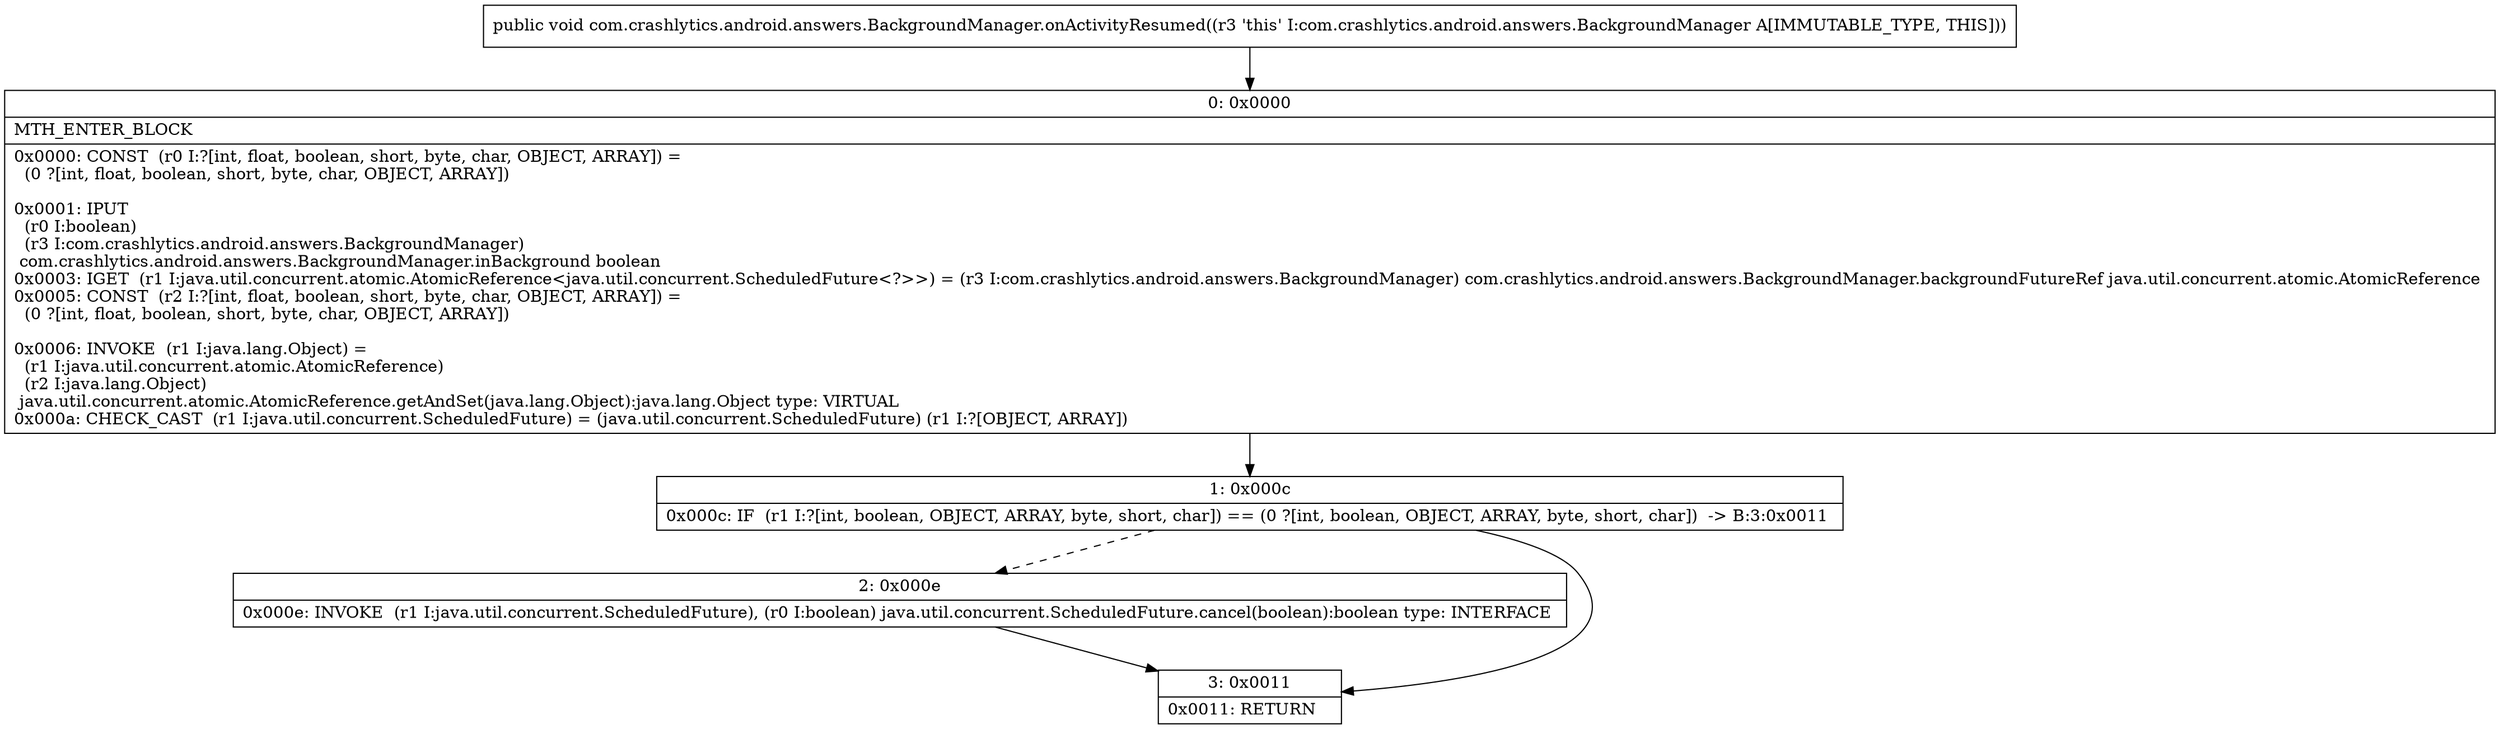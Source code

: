 digraph "CFG forcom.crashlytics.android.answers.BackgroundManager.onActivityResumed()V" {
Node_0 [shape=record,label="{0\:\ 0x0000|MTH_ENTER_BLOCK\l|0x0000: CONST  (r0 I:?[int, float, boolean, short, byte, char, OBJECT, ARRAY]) = \l  (0 ?[int, float, boolean, short, byte, char, OBJECT, ARRAY])\l \l0x0001: IPUT  \l  (r0 I:boolean)\l  (r3 I:com.crashlytics.android.answers.BackgroundManager)\l com.crashlytics.android.answers.BackgroundManager.inBackground boolean \l0x0003: IGET  (r1 I:java.util.concurrent.atomic.AtomicReference\<java.util.concurrent.ScheduledFuture\<?\>\>) = (r3 I:com.crashlytics.android.answers.BackgroundManager) com.crashlytics.android.answers.BackgroundManager.backgroundFutureRef java.util.concurrent.atomic.AtomicReference \l0x0005: CONST  (r2 I:?[int, float, boolean, short, byte, char, OBJECT, ARRAY]) = \l  (0 ?[int, float, boolean, short, byte, char, OBJECT, ARRAY])\l \l0x0006: INVOKE  (r1 I:java.lang.Object) = \l  (r1 I:java.util.concurrent.atomic.AtomicReference)\l  (r2 I:java.lang.Object)\l java.util.concurrent.atomic.AtomicReference.getAndSet(java.lang.Object):java.lang.Object type: VIRTUAL \l0x000a: CHECK_CAST  (r1 I:java.util.concurrent.ScheduledFuture) = (java.util.concurrent.ScheduledFuture) (r1 I:?[OBJECT, ARRAY]) \l}"];
Node_1 [shape=record,label="{1\:\ 0x000c|0x000c: IF  (r1 I:?[int, boolean, OBJECT, ARRAY, byte, short, char]) == (0 ?[int, boolean, OBJECT, ARRAY, byte, short, char])  \-\> B:3:0x0011 \l}"];
Node_2 [shape=record,label="{2\:\ 0x000e|0x000e: INVOKE  (r1 I:java.util.concurrent.ScheduledFuture), (r0 I:boolean) java.util.concurrent.ScheduledFuture.cancel(boolean):boolean type: INTERFACE \l}"];
Node_3 [shape=record,label="{3\:\ 0x0011|0x0011: RETURN   \l}"];
MethodNode[shape=record,label="{public void com.crashlytics.android.answers.BackgroundManager.onActivityResumed((r3 'this' I:com.crashlytics.android.answers.BackgroundManager A[IMMUTABLE_TYPE, THIS])) }"];
MethodNode -> Node_0;
Node_0 -> Node_1;
Node_1 -> Node_2[style=dashed];
Node_1 -> Node_3;
Node_2 -> Node_3;
}

